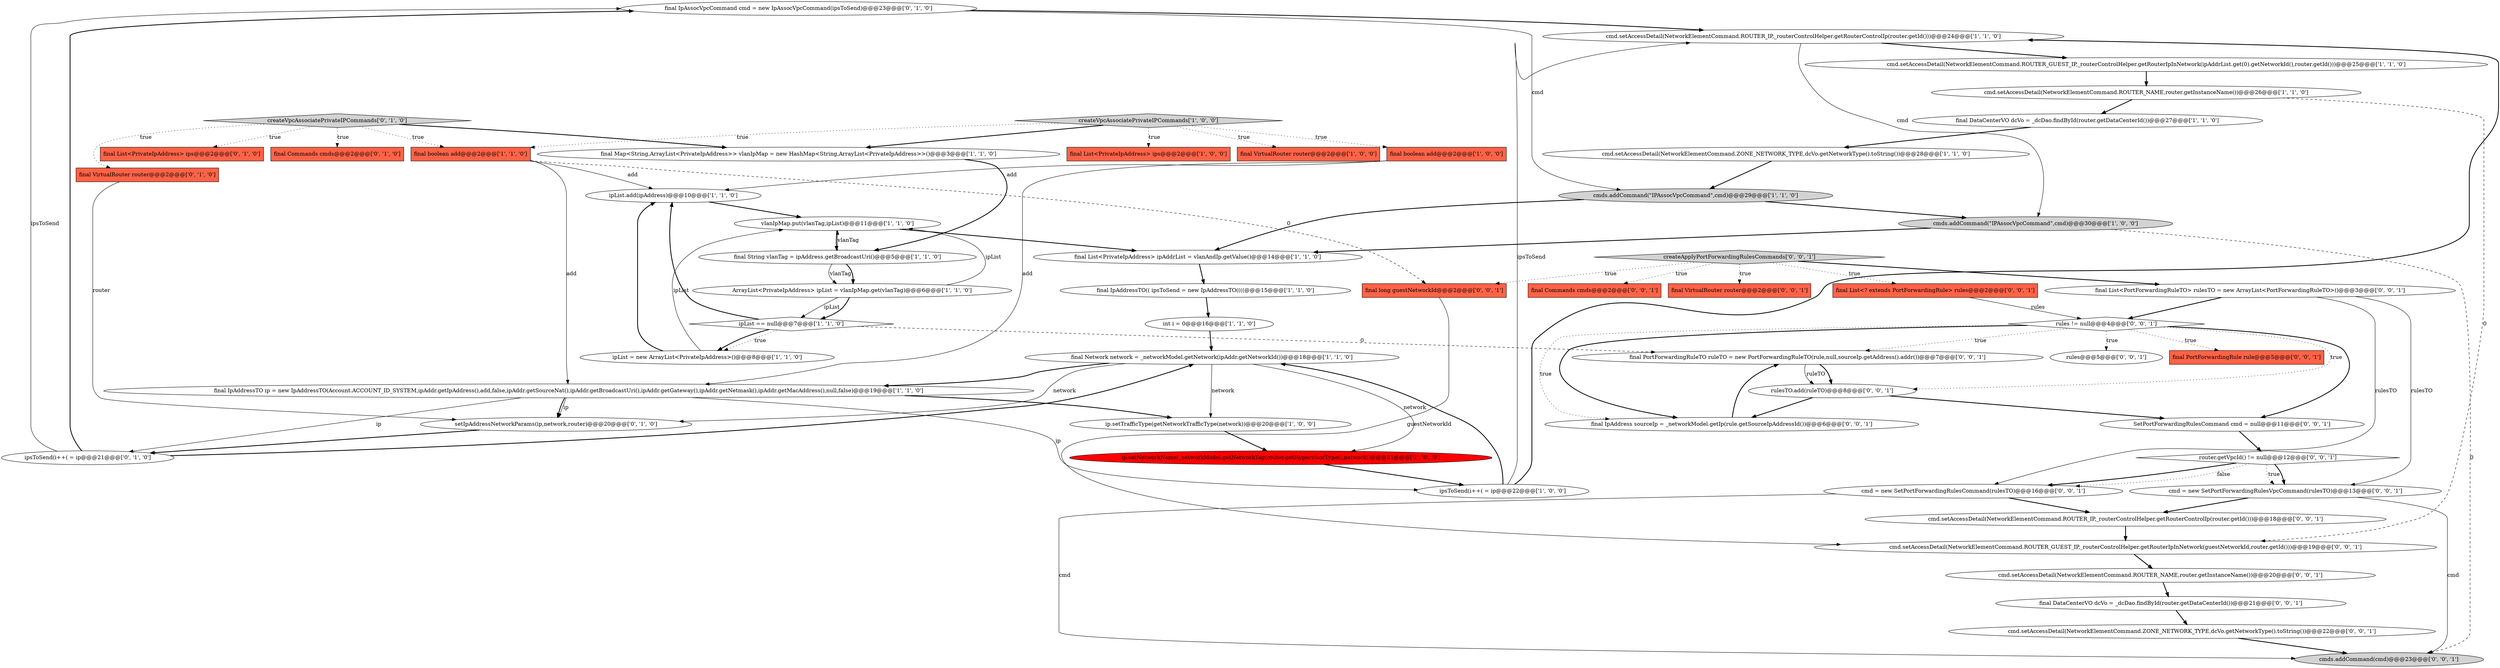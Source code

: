 digraph {
28 [style = filled, label = "final IpAssocVpcCommand cmd = new IpAssocVpcCommand(ipsToSend)@@@23@@@['0', '1', '0']", fillcolor = white, shape = ellipse image = "AAA0AAABBB2BBB"];
40 [style = filled, label = "final DataCenterVO dcVo = _dcDao.findById(router.getDataCenterId())@@@21@@@['0', '0', '1']", fillcolor = white, shape = ellipse image = "AAA0AAABBB3BBB"];
44 [style = filled, label = "rules != null@@@4@@@['0', '0', '1']", fillcolor = white, shape = diamond image = "AAA0AAABBB3BBB"];
54 [style = filled, label = "router.getVpcId() != null@@@12@@@['0', '0', '1']", fillcolor = white, shape = diamond image = "AAA0AAABBB3BBB"];
33 [style = filled, label = "final List<PrivateIpAddress> ips@@@2@@@['0', '1', '0']", fillcolor = tomato, shape = box image = "AAA0AAABBB2BBB"];
29 [style = filled, label = "ipsToSend(i++( = ip@@@21@@@['0', '1', '0']", fillcolor = white, shape = ellipse image = "AAA0AAABBB2BBB"];
38 [style = filled, label = "cmd.setAccessDetail(NetworkElementCommand.ROUTER_NAME,router.getInstanceName())@@@20@@@['0', '0', '1']", fillcolor = white, shape = ellipse image = "AAA0AAABBB3BBB"];
19 [style = filled, label = "createVpcAssociatePrivateIPCommands['1', '0', '0']", fillcolor = lightgray, shape = diamond image = "AAA0AAABBB1BBB"];
49 [style = filled, label = "cmds.addCommand(cmd)@@@23@@@['0', '0', '1']", fillcolor = lightgray, shape = ellipse image = "AAA0AAABBB3BBB"];
46 [style = filled, label = "createApplyPortForwardingRulesCommands['0', '0', '1']", fillcolor = lightgray, shape = diamond image = "AAA0AAABBB3BBB"];
8 [style = filled, label = "cmd.setAccessDetail(NetworkElementCommand.ROUTER_IP,_routerControlHelper.getRouterControlIp(router.getId()))@@@24@@@['1', '1', '0']", fillcolor = white, shape = ellipse image = "AAA0AAABBB1BBB"];
9 [style = filled, label = "final String vlanTag = ipAddress.getBroadcastUri()@@@5@@@['1', '1', '0']", fillcolor = white, shape = ellipse image = "AAA0AAABBB1BBB"];
23 [style = filled, label = "final boolean add@@@2@@@['1', '1', '0']", fillcolor = tomato, shape = box image = "AAA0AAABBB1BBB"];
26 [style = filled, label = "ipList.add(ipAddress)@@@10@@@['1', '1', '0']", fillcolor = white, shape = ellipse image = "AAA0AAABBB1BBB"];
43 [style = filled, label = "SetPortForwardingRulesCommand cmd = null@@@11@@@['0', '0', '1']", fillcolor = white, shape = ellipse image = "AAA0AAABBB3BBB"];
5 [style = filled, label = "cmd.setAccessDetail(NetworkElementCommand.ROUTER_GUEST_IP,_routerControlHelper.getRouterIpInNetwork(ipAddrList.get(0).getNetworkId(),router.getId()))@@@25@@@['1', '1', '0']", fillcolor = white, shape = ellipse image = "AAA0AAABBB1BBB"];
48 [style = filled, label = "final long guestNetworkId@@@2@@@['0', '0', '1']", fillcolor = tomato, shape = box image = "AAA0AAABBB3BBB"];
21 [style = filled, label = "final Network network = _networkModel.getNetwork(ipAddr.getNetworkId())@@@18@@@['1', '1', '0']", fillcolor = white, shape = ellipse image = "AAA0AAABBB1BBB"];
4 [style = filled, label = "vlanIpMap.put(vlanTag,ipList)@@@11@@@['1', '1', '0']", fillcolor = white, shape = ellipse image = "AAA0AAABBB1BBB"];
18 [style = filled, label = "final IpAddressTO(( ipsToSend = new IpAddressTO((((@@@15@@@['1', '1', '0']", fillcolor = white, shape = ellipse image = "AAA0AAABBB1BBB"];
3 [style = filled, label = "ArrayList<PrivateIpAddress> ipList = vlanIpMap.get(vlanTag)@@@6@@@['1', '1', '0']", fillcolor = white, shape = ellipse image = "AAA0AAABBB1BBB"];
45 [style = filled, label = "rules@@@5@@@['0', '0', '1']", fillcolor = white, shape = ellipse image = "AAA0AAABBB3BBB"];
13 [style = filled, label = "final DataCenterVO dcVo = _dcDao.findById(router.getDataCenterId())@@@27@@@['1', '1', '0']", fillcolor = white, shape = ellipse image = "AAA0AAABBB1BBB"];
41 [style = filled, label = "final Commands cmds@@@2@@@['0', '0', '1']", fillcolor = tomato, shape = box image = "AAA0AAABBB3BBB"];
31 [style = filled, label = "final VirtualRouter router@@@2@@@['0', '1', '0']", fillcolor = tomato, shape = box image = "AAA0AAABBB2BBB"];
15 [style = filled, label = "final IpAddressTO ip = new IpAddressTO(Account.ACCOUNT_ID_SYSTEM,ipAddr.getIpAddress(),add,false,ipAddr.getSourceNat(),ipAddr.getBroadcastUri(),ipAddr.getGateway(),ipAddr.getNetmask(),ipAddr.getMacAddress(),null,false)@@@19@@@['1', '1', '0']", fillcolor = white, shape = ellipse image = "AAA0AAABBB1BBB"];
42 [style = filled, label = "cmd = new SetPortForwardingRulesCommand(rulesTO)@@@16@@@['0', '0', '1']", fillcolor = white, shape = ellipse image = "AAA0AAABBB3BBB"];
32 [style = filled, label = "final Commands cmds@@@2@@@['0', '1', '0']", fillcolor = tomato, shape = box image = "AAA0AAABBB2BBB"];
34 [style = filled, label = "final VirtualRouter router@@@2@@@['0', '0', '1']", fillcolor = tomato, shape = box image = "AAA0AAABBB3BBB"];
53 [style = filled, label = "cmd.setAccessDetail(NetworkElementCommand.ZONE_NETWORK_TYPE,dcVo.getNetworkType().toString())@@@22@@@['0', '0', '1']", fillcolor = white, shape = ellipse image = "AAA0AAABBB3BBB"];
17 [style = filled, label = "final List<PrivateIpAddress> ips@@@2@@@['1', '0', '0']", fillcolor = tomato, shape = box image = "AAA0AAABBB1BBB"];
20 [style = filled, label = "ip.setNetworkName(_networkModel.getNetworkTag(router.getHypervisorType(),network))@@@21@@@['1', '0', '0']", fillcolor = red, shape = ellipse image = "AAA1AAABBB1BBB"];
27 [style = filled, label = "setIpAddressNetworkParams(ip,network,router)@@@20@@@['0', '1', '0']", fillcolor = white, shape = ellipse image = "AAA0AAABBB2BBB"];
50 [style = filled, label = "final PortForwardingRule rule@@@5@@@['0', '0', '1']", fillcolor = tomato, shape = box image = "AAA0AAABBB3BBB"];
35 [style = filled, label = "final List<PortForwardingRuleTO> rulesTO = new ArrayList<PortForwardingRuleTO>()@@@3@@@['0', '0', '1']", fillcolor = white, shape = ellipse image = "AAA0AAABBB3BBB"];
55 [style = filled, label = "cmd.setAccessDetail(NetworkElementCommand.ROUTER_IP,_routerControlHelper.getRouterControlIp(router.getId()))@@@18@@@['0', '0', '1']", fillcolor = white, shape = ellipse image = "AAA0AAABBB3BBB"];
47 [style = filled, label = "final List<? extends PortForwardingRule> rules@@@2@@@['0', '0', '1']", fillcolor = tomato, shape = box image = "AAA0AAABBB3BBB"];
6 [style = filled, label = "final VirtualRouter router@@@2@@@['1', '0', '0']", fillcolor = tomato, shape = box image = "AAA0AAABBB1BBB"];
14 [style = filled, label = "ipList == null@@@7@@@['1', '1', '0']", fillcolor = white, shape = diamond image = "AAA0AAABBB1BBB"];
51 [style = filled, label = "cmd = new SetPortForwardingRulesVpcCommand(rulesTO)@@@13@@@['0', '0', '1']", fillcolor = white, shape = ellipse image = "AAA0AAABBB3BBB"];
36 [style = filled, label = "rulesTO.add(ruleTO)@@@8@@@['0', '0', '1']", fillcolor = white, shape = ellipse image = "AAA0AAABBB3BBB"];
52 [style = filled, label = "cmd.setAccessDetail(NetworkElementCommand.ROUTER_GUEST_IP,_routerControlHelper.getRouterIpInNetwork(guestNetworkId,router.getId()))@@@19@@@['0', '0', '1']", fillcolor = white, shape = ellipse image = "AAA0AAABBB3BBB"];
30 [style = filled, label = "createVpcAssociatePrivateIPCommands['0', '1', '0']", fillcolor = lightgray, shape = diamond image = "AAA0AAABBB2BBB"];
12 [style = filled, label = "ipList = new ArrayList<PrivateIpAddress>()@@@8@@@['1', '1', '0']", fillcolor = white, shape = ellipse image = "AAA0AAABBB1BBB"];
2 [style = filled, label = "final List<PrivateIpAddress> ipAddrList = vlanAndIp.getValue()@@@14@@@['1', '1', '0']", fillcolor = white, shape = ellipse image = "AAA0AAABBB1BBB"];
37 [style = filled, label = "final PortForwardingRuleTO ruleTO = new PortForwardingRuleTO(rule,null,sourceIp.getAddress().addr())@@@7@@@['0', '0', '1']", fillcolor = white, shape = ellipse image = "AAA0AAABBB3BBB"];
39 [style = filled, label = "final IpAddress sourceIp = _networkModel.getIp(rule.getSourceIpAddressId())@@@6@@@['0', '0', '1']", fillcolor = white, shape = ellipse image = "AAA0AAABBB3BBB"];
10 [style = filled, label = "final Map<String,ArrayList<PrivateIpAddress>> vlanIpMap = new HashMap<String,ArrayList<PrivateIpAddress>>()@@@3@@@['1', '1', '0']", fillcolor = white, shape = ellipse image = "AAA0AAABBB1BBB"];
1 [style = filled, label = "ip.setTrafficType(getNetworkTrafficType(network))@@@20@@@['1', '0', '0']", fillcolor = white, shape = ellipse image = "AAA0AAABBB1BBB"];
11 [style = filled, label = "ipsToSend(i++( = ip@@@22@@@['1', '0', '0']", fillcolor = white, shape = ellipse image = "AAA0AAABBB1BBB"];
24 [style = filled, label = "int i = 0@@@16@@@['1', '1', '0']", fillcolor = white, shape = ellipse image = "AAA0AAABBB1BBB"];
25 [style = filled, label = "cmd.setAccessDetail(NetworkElementCommand.ZONE_NETWORK_TYPE,dcVo.getNetworkType().toString())@@@28@@@['1', '1', '0']", fillcolor = white, shape = ellipse image = "AAA0AAABBB1BBB"];
16 [style = filled, label = "final boolean add@@@2@@@['1', '0', '0']", fillcolor = tomato, shape = box image = "AAA0AAABBB1BBB"];
22 [style = filled, label = "cmds.addCommand(\"IPAssocVpcCommand\",cmd)@@@29@@@['1', '1', '0']", fillcolor = lightgray, shape = ellipse image = "AAA0AAABBB1BBB"];
0 [style = filled, label = "cmds.addCommand(\"IPAssocVpcCommand\",cmd)@@@30@@@['1', '0', '0']", fillcolor = lightgray, shape = ellipse image = "AAA0AAABBB1BBB"];
7 [style = filled, label = "cmd.setAccessDetail(NetworkElementCommand.ROUTER_NAME,router.getInstanceName())@@@26@@@['1', '1', '0']", fillcolor = white, shape = ellipse image = "AAA0AAABBB1BBB"];
31->27 [style = solid, label="router"];
8->0 [style = solid, label="cmd"];
25->22 [style = bold, label=""];
35->42 [style = solid, label="rulesTO"];
23->48 [style = dashed, label="0"];
21->15 [style = bold, label=""];
1->20 [style = bold, label=""];
23->15 [style = solid, label="add"];
54->51 [style = dotted, label="true"];
47->44 [style = solid, label="rules"];
22->0 [style = bold, label=""];
24->21 [style = bold, label=""];
46->48 [style = dotted, label="true"];
0->49 [style = dashed, label="0"];
12->4 [style = solid, label="ipList"];
30->33 [style = dotted, label="true"];
48->52 [style = solid, label="guestNetworkId"];
13->25 [style = bold, label=""];
28->22 [style = solid, label="cmd"];
37->36 [style = bold, label=""];
14->12 [style = dotted, label="true"];
35->44 [style = bold, label=""];
19->17 [style = dotted, label="true"];
2->18 [style = bold, label=""];
44->37 [style = dotted, label="true"];
4->2 [style = bold, label=""];
26->4 [style = bold, label=""];
44->50 [style = dotted, label="true"];
3->14 [style = solid, label="ipList"];
7->52 [style = dashed, label="0"];
30->23 [style = dotted, label="true"];
30->10 [style = bold, label=""];
30->32 [style = dotted, label="true"];
15->11 [style = solid, label="ip"];
11->8 [style = bold, label=""];
5->7 [style = bold, label=""];
27->29 [style = bold, label=""];
44->45 [style = dotted, label="true"];
16->26 [style = solid, label="add"];
39->37 [style = bold, label=""];
36->43 [style = bold, label=""];
4->9 [style = bold, label=""];
35->51 [style = solid, label="rulesTO"];
18->24 [style = bold, label=""];
14->37 [style = dashed, label="0"];
22->2 [style = bold, label=""];
40->53 [style = bold, label=""];
16->15 [style = solid, label="add"];
42->49 [style = solid, label="cmd"];
54->42 [style = dotted, label="false"];
11->21 [style = bold, label=""];
46->47 [style = dotted, label="true"];
44->39 [style = dotted, label="true"];
19->10 [style = bold, label=""];
29->28 [style = solid, label="ipsToSend"];
42->55 [style = bold, label=""];
29->21 [style = bold, label=""];
36->39 [style = bold, label=""];
54->42 [style = bold, label=""];
21->27 [style = solid, label="network"];
9->3 [style = solid, label="vlanTag"];
9->4 [style = solid, label="vlanTag"];
28->8 [style = bold, label=""];
46->35 [style = bold, label=""];
9->3 [style = bold, label=""];
10->9 [style = bold, label=""];
55->52 [style = bold, label=""];
15->27 [style = solid, label="ip"];
38->40 [style = bold, label=""];
43->54 [style = bold, label=""];
30->31 [style = dotted, label="true"];
23->26 [style = solid, label="add"];
20->11 [style = bold, label=""];
15->1 [style = bold, label=""];
7->13 [style = bold, label=""];
54->51 [style = bold, label=""];
15->29 [style = solid, label="ip"];
3->14 [style = bold, label=""];
0->2 [style = bold, label=""];
51->49 [style = solid, label="cmd"];
44->36 [style = dotted, label="true"];
52->38 [style = bold, label=""];
19->23 [style = dotted, label="true"];
12->26 [style = bold, label=""];
46->41 [style = dotted, label="true"];
44->39 [style = bold, label=""];
44->43 [style = bold, label=""];
21->1 [style = solid, label="network"];
29->28 [style = bold, label=""];
14->26 [style = bold, label=""];
53->49 [style = bold, label=""];
46->34 [style = dotted, label="true"];
8->5 [style = bold, label=""];
51->55 [style = bold, label=""];
21->20 [style = solid, label="network"];
14->12 [style = bold, label=""];
19->16 [style = dotted, label="true"];
19->6 [style = dotted, label="true"];
11->8 [style = solid, label="ipsToSend"];
15->27 [style = bold, label=""];
3->4 [style = solid, label="ipList"];
37->36 [style = solid, label="ruleTO"];
}
